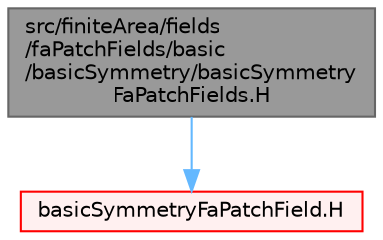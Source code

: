 digraph "src/finiteArea/fields/faPatchFields/basic/basicSymmetry/basicSymmetryFaPatchFields.H"
{
 // LATEX_PDF_SIZE
  bgcolor="transparent";
  edge [fontname=Helvetica,fontsize=10,labelfontname=Helvetica,labelfontsize=10];
  node [fontname=Helvetica,fontsize=10,shape=box,height=0.2,width=0.4];
  Node1 [id="Node000001",label="src/finiteArea/fields\l/faPatchFields/basic\l/basicSymmetry/basicSymmetry\lFaPatchFields.H",height=0.2,width=0.4,color="gray40", fillcolor="grey60", style="filled", fontcolor="black",tooltip=" "];
  Node1 -> Node2 [id="edge1_Node000001_Node000002",color="steelblue1",style="solid",tooltip=" "];
  Node2 [id="Node000002",label="basicSymmetryFaPatchField.H",height=0.2,width=0.4,color="red", fillcolor="#FFF0F0", style="filled",URL="$basicSymmetryFaPatchField_8H.html",tooltip=" "];
}

